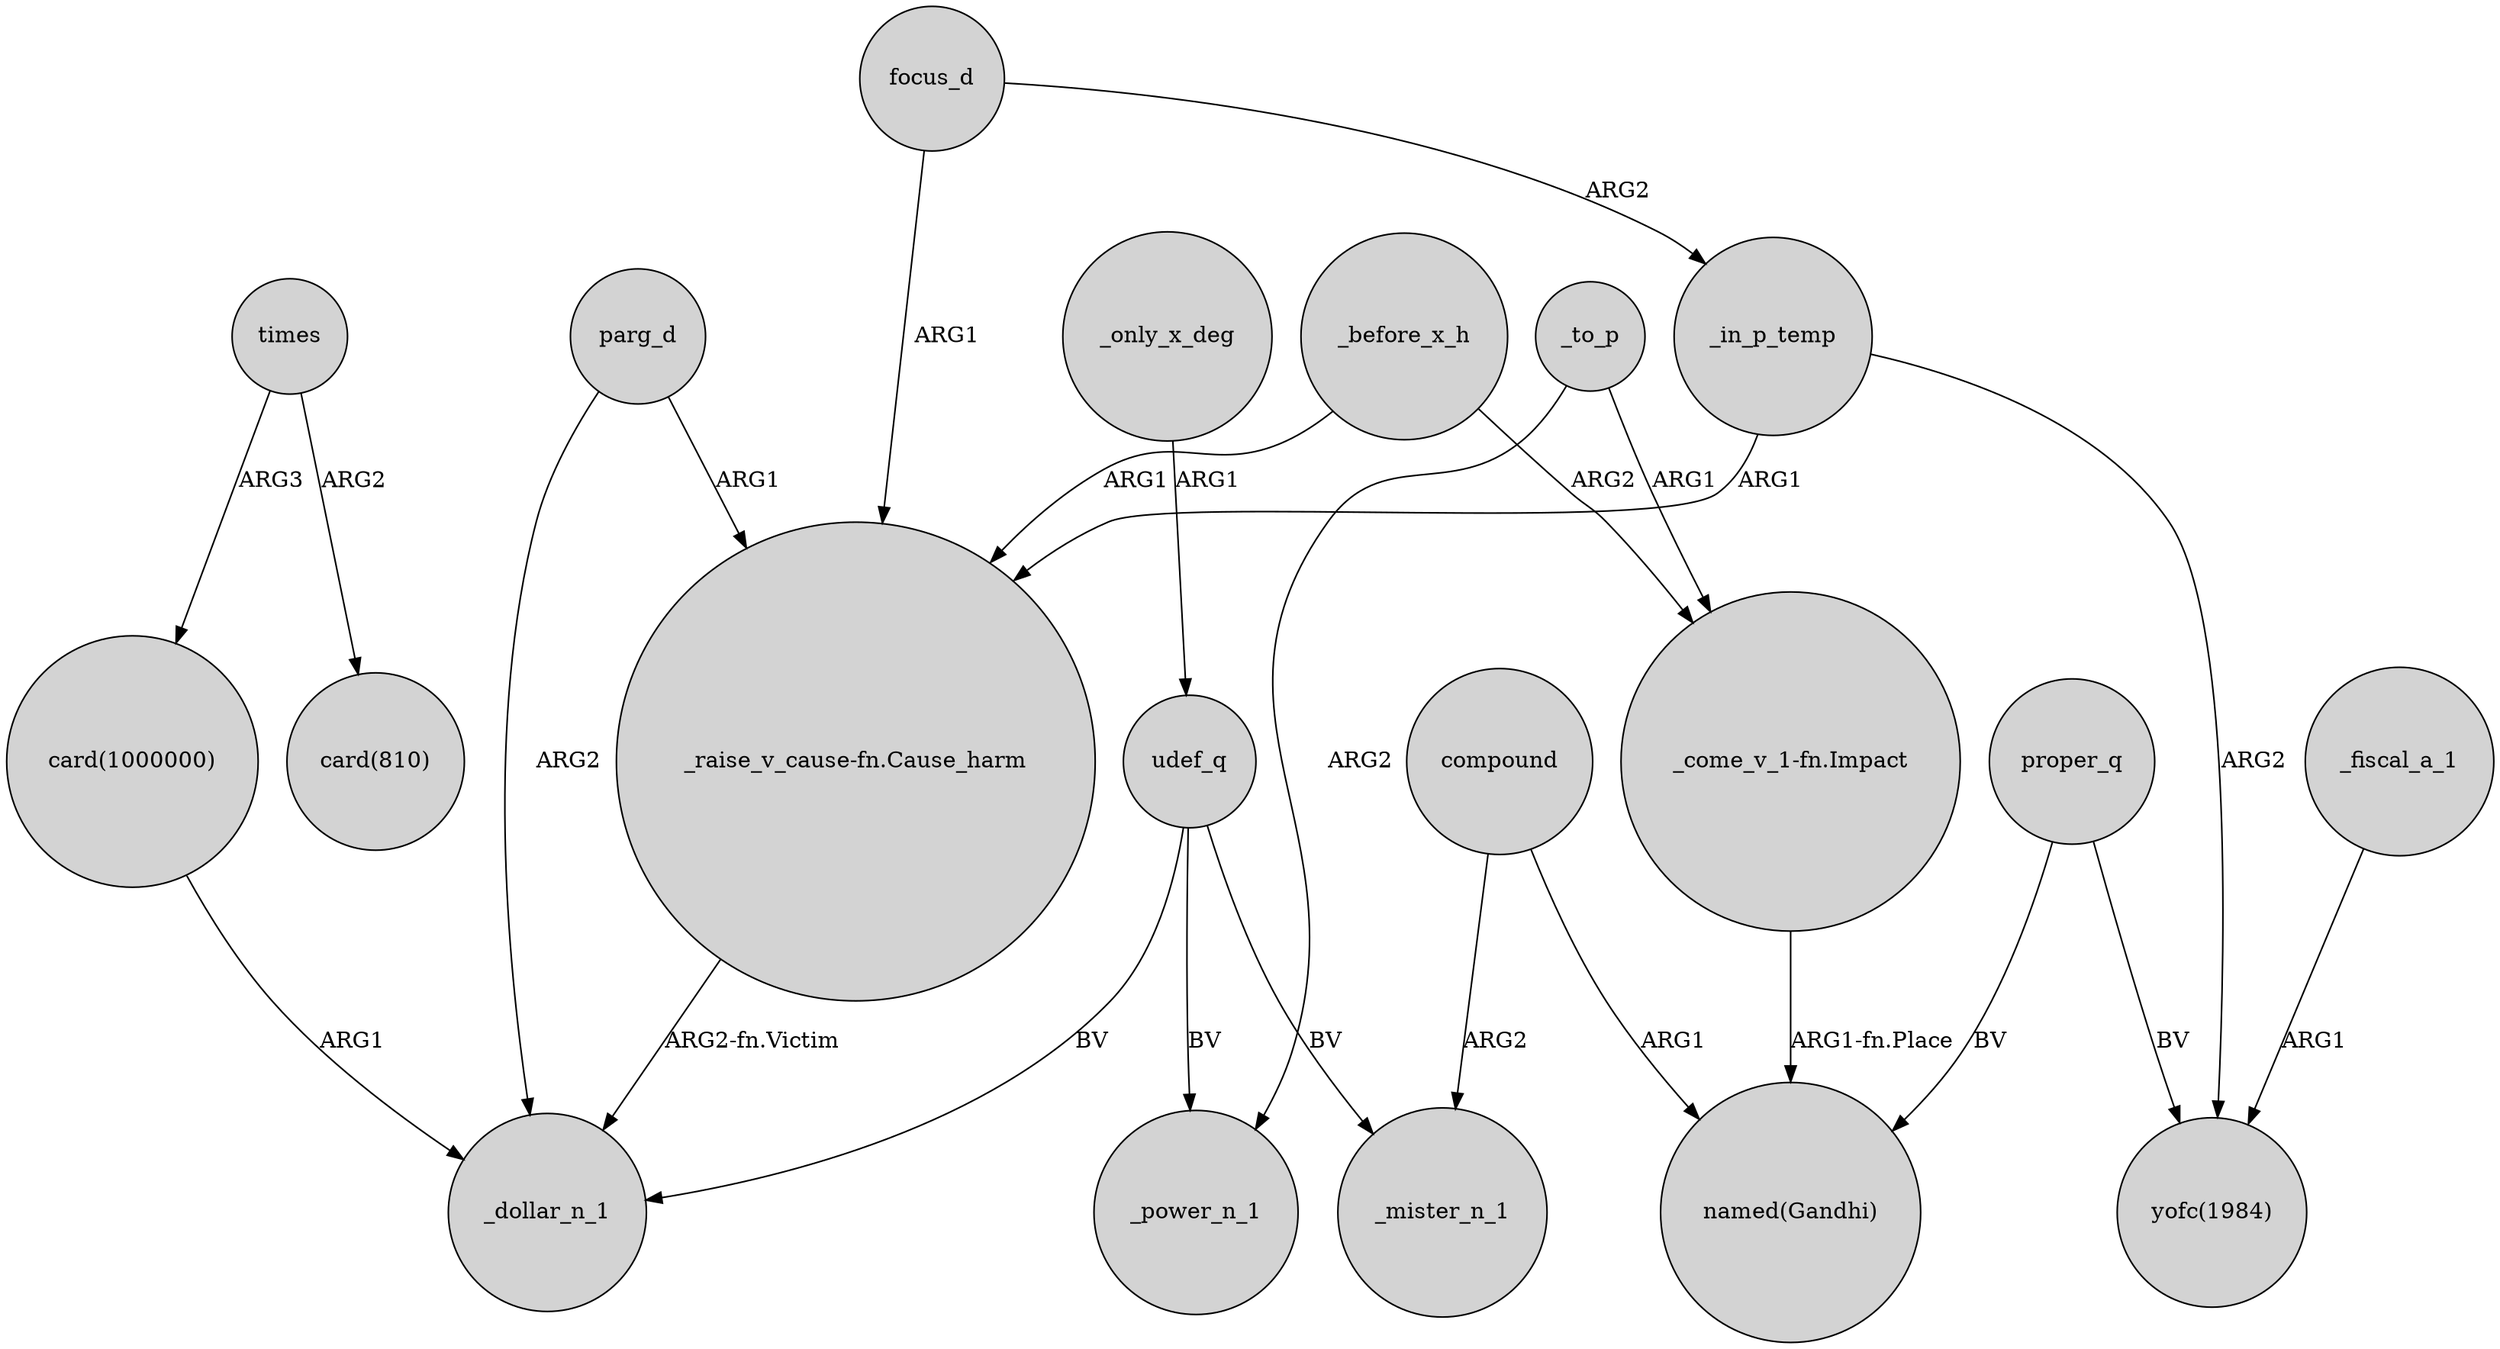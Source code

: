 digraph {
	node [shape=circle style=filled]
	parg_d -> _dollar_n_1 [label=ARG2]
	compound -> _mister_n_1 [label=ARG2]
	times -> "card(810)" [label=ARG2]
	times -> "card(1000000)" [label=ARG3]
	_fiscal_a_1 -> "yofc(1984)" [label=ARG1]
	udef_q -> _mister_n_1 [label=BV]
	_in_p_temp -> "yofc(1984)" [label=ARG2]
	focus_d -> "_raise_v_cause-fn.Cause_harm" [label=ARG1]
	"_raise_v_cause-fn.Cause_harm" -> _dollar_n_1 [label="ARG2-fn.Victim"]
	_before_x_h -> "_raise_v_cause-fn.Cause_harm" [label=ARG1]
	_in_p_temp -> "_raise_v_cause-fn.Cause_harm" [label=ARG1]
	udef_q -> _dollar_n_1 [label=BV]
	"card(1000000)" -> _dollar_n_1 [label=ARG1]
	parg_d -> "_raise_v_cause-fn.Cause_harm" [label=ARG1]
	_to_p -> "_come_v_1-fn.Impact" [label=ARG1]
	focus_d -> _in_p_temp [label=ARG2]
	compound -> "named(Gandhi)" [label=ARG1]
	_before_x_h -> "_come_v_1-fn.Impact" [label=ARG2]
	_only_x_deg -> udef_q [label=ARG1]
	"_come_v_1-fn.Impact" -> "named(Gandhi)" [label="ARG1-fn.Place"]
	proper_q -> "named(Gandhi)" [label=BV]
	udef_q -> _power_n_1 [label=BV]
	_to_p -> _power_n_1 [label=ARG2]
	proper_q -> "yofc(1984)" [label=BV]
}

